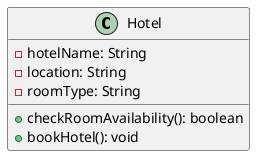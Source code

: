 @startuml
class Hotel {
  - hotelName: String
  - location: String
  - roomType: String
  + checkRoomAvailability(): boolean
  + bookHotel(): void
}
@enduml